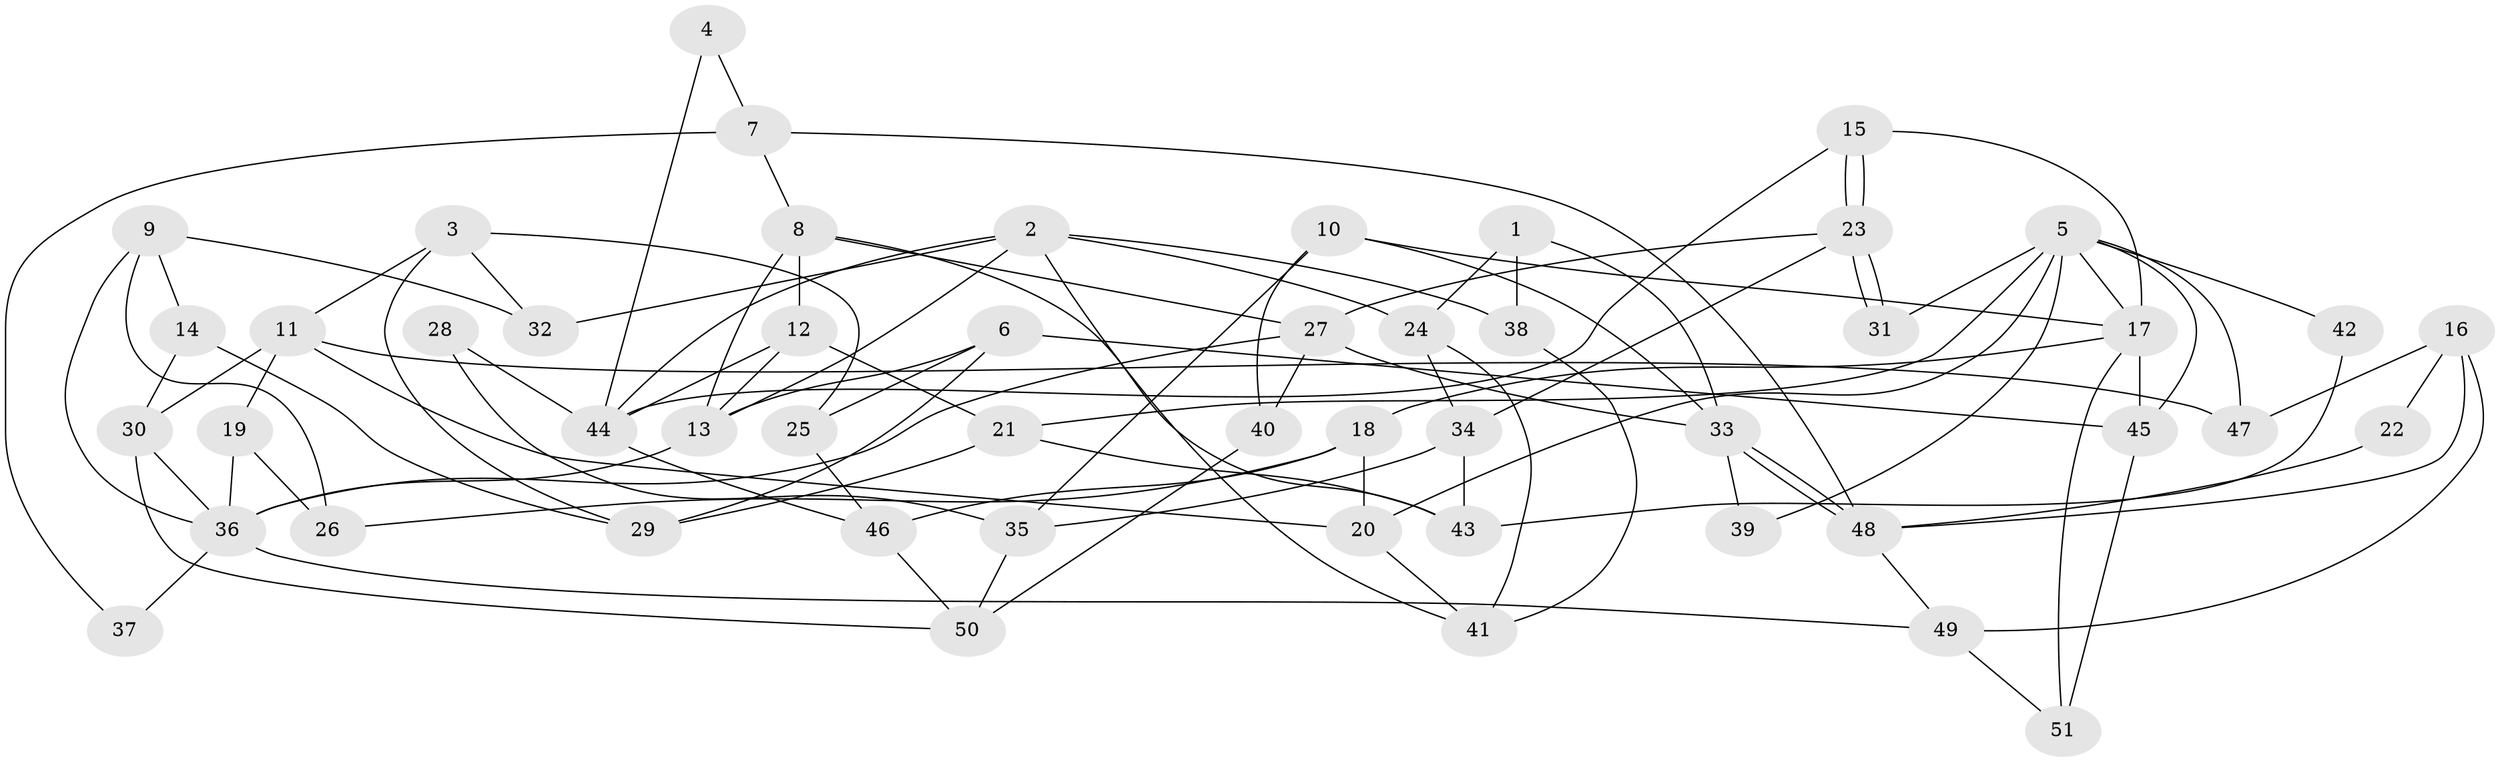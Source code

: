 // coarse degree distribution, {2: 0.16216216216216217, 4: 0.32432432432432434, 5: 0.08108108108108109, 8: 0.08108108108108109, 6: 0.10810810810810811, 3: 0.21621621621621623, 7: 0.02702702702702703}
// Generated by graph-tools (version 1.1) at 2025/51/03/04/25 22:51:01]
// undirected, 51 vertices, 102 edges
graph export_dot {
  node [color=gray90,style=filled];
  1;
  2;
  3;
  4;
  5;
  6;
  7;
  8;
  9;
  10;
  11;
  12;
  13;
  14;
  15;
  16;
  17;
  18;
  19;
  20;
  21;
  22;
  23;
  24;
  25;
  26;
  27;
  28;
  29;
  30;
  31;
  32;
  33;
  34;
  35;
  36;
  37;
  38;
  39;
  40;
  41;
  42;
  43;
  44;
  45;
  46;
  47;
  48;
  49;
  50;
  51;
  1 -- 38;
  1 -- 24;
  1 -- 33;
  2 -- 32;
  2 -- 13;
  2 -- 24;
  2 -- 38;
  2 -- 41;
  2 -- 44;
  3 -- 25;
  3 -- 29;
  3 -- 11;
  3 -- 32;
  4 -- 44;
  4 -- 7;
  5 -- 21;
  5 -- 17;
  5 -- 20;
  5 -- 31;
  5 -- 39;
  5 -- 42;
  5 -- 45;
  5 -- 47;
  6 -- 13;
  6 -- 45;
  6 -- 25;
  6 -- 29;
  7 -- 48;
  7 -- 8;
  7 -- 37;
  8 -- 13;
  8 -- 27;
  8 -- 12;
  8 -- 43;
  9 -- 14;
  9 -- 26;
  9 -- 32;
  9 -- 36;
  10 -- 33;
  10 -- 35;
  10 -- 17;
  10 -- 40;
  11 -- 30;
  11 -- 19;
  11 -- 20;
  11 -- 47;
  12 -- 44;
  12 -- 13;
  12 -- 21;
  13 -- 36;
  14 -- 29;
  14 -- 30;
  15 -- 23;
  15 -- 23;
  15 -- 17;
  15 -- 44;
  16 -- 47;
  16 -- 48;
  16 -- 22;
  16 -- 49;
  17 -- 51;
  17 -- 18;
  17 -- 45;
  18 -- 20;
  18 -- 26;
  18 -- 46;
  19 -- 36;
  19 -- 26;
  20 -- 41;
  21 -- 43;
  21 -- 29;
  22 -- 48;
  23 -- 31;
  23 -- 31;
  23 -- 27;
  23 -- 34;
  24 -- 41;
  24 -- 34;
  25 -- 46;
  27 -- 33;
  27 -- 36;
  27 -- 40;
  28 -- 44;
  28 -- 35;
  30 -- 50;
  30 -- 36;
  33 -- 48;
  33 -- 48;
  33 -- 39;
  34 -- 35;
  34 -- 43;
  35 -- 50;
  36 -- 37;
  36 -- 49;
  38 -- 41;
  40 -- 50;
  42 -- 43;
  44 -- 46;
  45 -- 51;
  46 -- 50;
  48 -- 49;
  49 -- 51;
}
